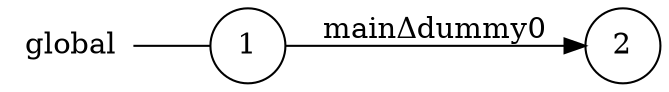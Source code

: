 digraph global {
	rankdir="LR";
	n_0 [label="global", shape="plaintext"];
	n_1 [id="1", shape=circle, label="1"];
	n_0 -> n_1 [arrowhead=none];
	n_2 [id="2", shape=circle, label="2"];

	n_1 -> n_2 [id="[$e|0]", label="mainΔdummy0"];
}
